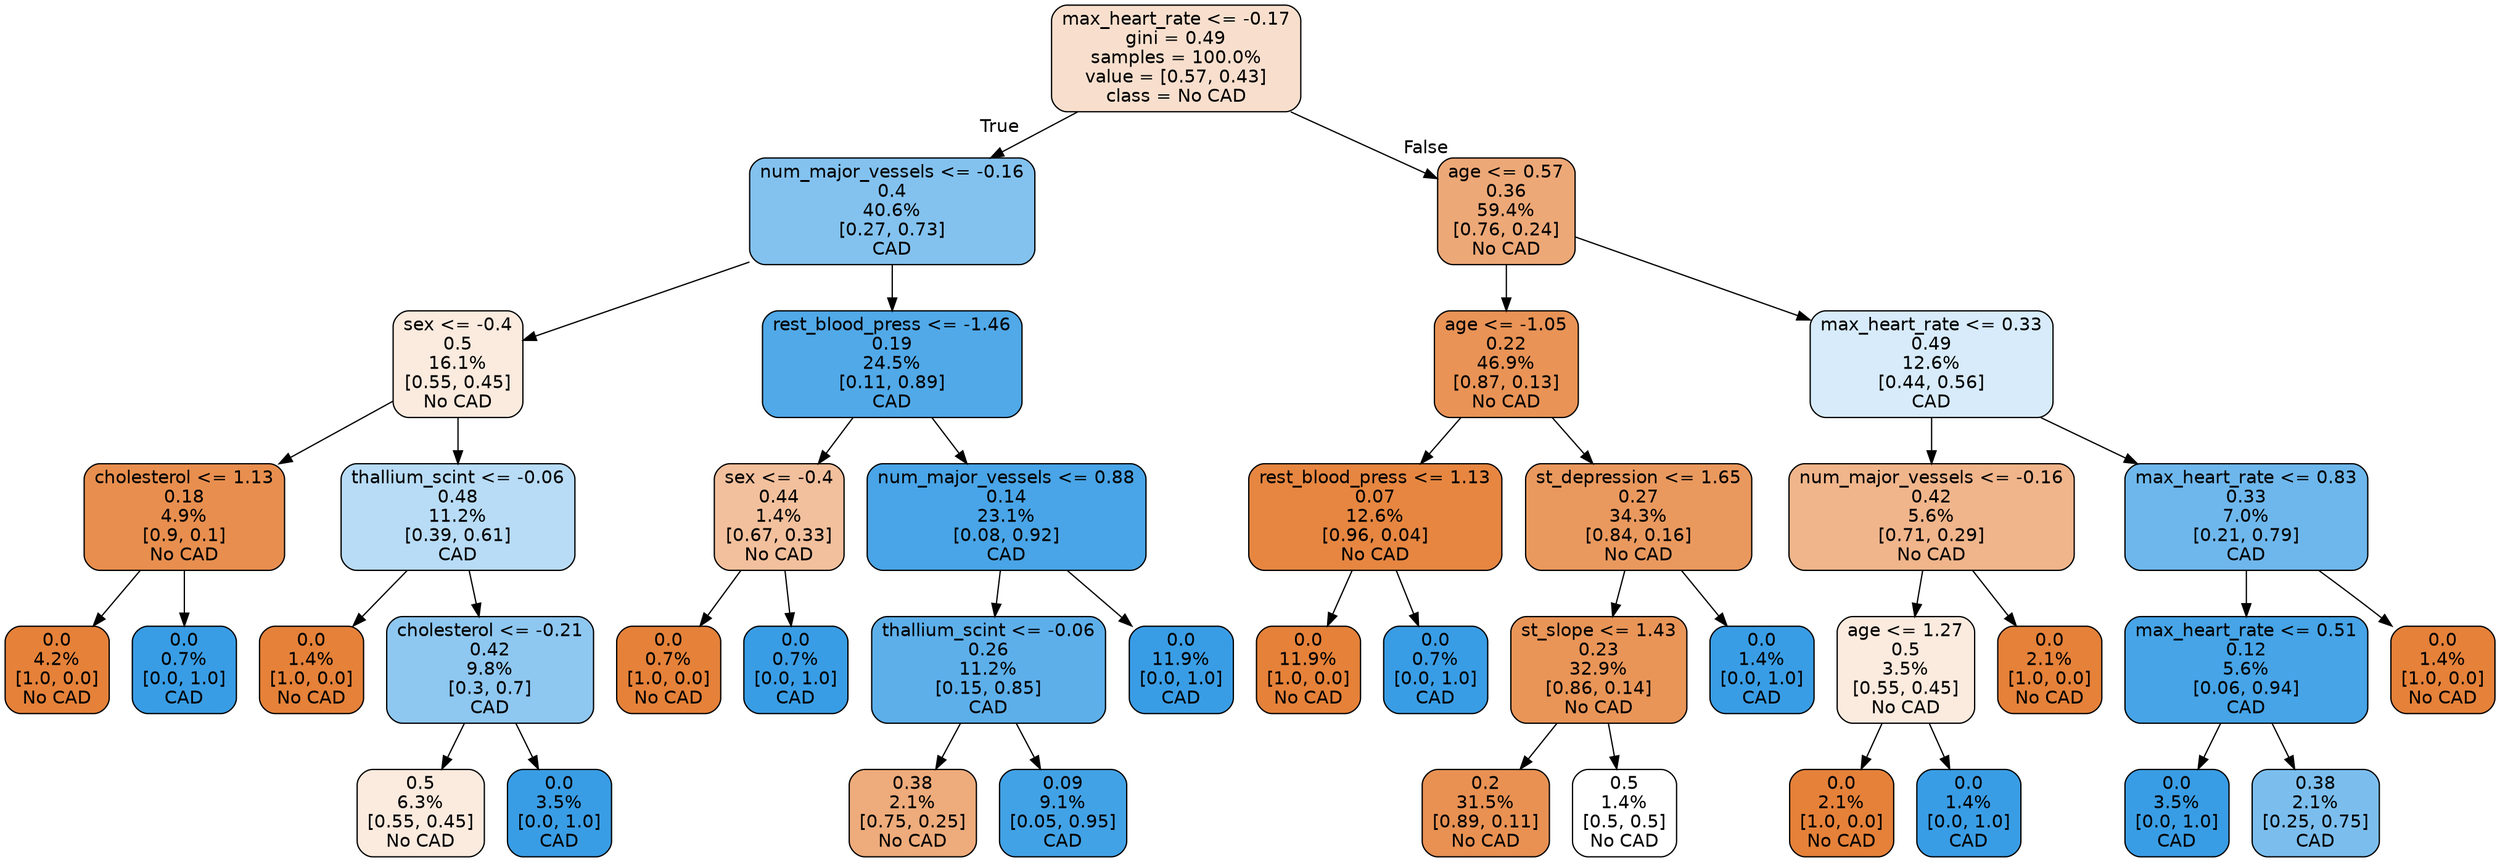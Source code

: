 digraph Tree {
node [shape=box, style="filled, rounded", color="black", fontname=helvetica] ;
edge [fontname=helvetica] ;
0 [label="max_heart_rate <= -0.17\ngini = 0.49\nsamples = 100.0%\nvalue = [0.57, 0.43]\nclass = No CAD", fillcolor="#f8dfcd"] ;
1 [label="num_major_vessels <= -0.16\n0.4\n40.6%\n[0.27, 0.73]\nCAD", fillcolor="#83c2ef"] ;
0 -> 1 [labeldistance=2.5, labelangle=45, headlabel="True"] ;
2 [label="sex <= -0.4\n0.5\n16.1%\n[0.55, 0.45]\nNo CAD", fillcolor="#fbeade"] ;
1 -> 2 ;
3 [label="cholesterol <= 1.13\n0.18\n4.9%\n[0.9, 0.1]\nNo CAD", fillcolor="#e88f4f"] ;
2 -> 3 ;
4 [label="0.0\n4.2%\n[1.0, 0.0]\nNo CAD", fillcolor="#e58139"] ;
3 -> 4 ;
5 [label="0.0\n0.7%\n[0.0, 1.0]\nCAD", fillcolor="#399de5"] ;
3 -> 5 ;
6 [label="thallium_scint <= -0.06\n0.48\n11.2%\n[0.39, 0.61]\nCAD", fillcolor="#b8dcf6"] ;
2 -> 6 ;
7 [label="0.0\n1.4%\n[1.0, 0.0]\nNo CAD", fillcolor="#e58139"] ;
6 -> 7 ;
8 [label="cholesterol <= -0.21\n0.42\n9.8%\n[0.3, 0.7]\nCAD", fillcolor="#8ec7f0"] ;
6 -> 8 ;
9 [label="0.5\n6.3%\n[0.55, 0.45]\nNo CAD", fillcolor="#fbeade"] ;
8 -> 9 ;
10 [label="0.0\n3.5%\n[0.0, 1.0]\nCAD", fillcolor="#399de5"] ;
8 -> 10 ;
11 [label="rest_blood_press <= -1.46\n0.19\n24.5%\n[0.11, 0.89]\nCAD", fillcolor="#51a9e8"] ;
1 -> 11 ;
12 [label="sex <= -0.4\n0.44\n1.4%\n[0.67, 0.33]\nNo CAD", fillcolor="#f2c09c"] ;
11 -> 12 ;
13 [label="0.0\n0.7%\n[1.0, 0.0]\nNo CAD", fillcolor="#e58139"] ;
12 -> 13 ;
14 [label="0.0\n0.7%\n[0.0, 1.0]\nCAD", fillcolor="#399de5"] ;
12 -> 14 ;
15 [label="num_major_vessels <= 0.88\n0.14\n23.1%\n[0.08, 0.92]\nCAD", fillcolor="#49a5e7"] ;
11 -> 15 ;
16 [label="thallium_scint <= -0.06\n0.26\n11.2%\n[0.15, 0.85]\nCAD", fillcolor="#5dafea"] ;
15 -> 16 ;
17 [label="0.38\n2.1%\n[0.75, 0.25]\nNo CAD", fillcolor="#eeab7b"] ;
16 -> 17 ;
18 [label="0.09\n9.1%\n[0.05, 0.95]\nCAD", fillcolor="#42a2e6"] ;
16 -> 18 ;
19 [label="0.0\n11.9%\n[0.0, 1.0]\nCAD", fillcolor="#399de5"] ;
15 -> 19 ;
20 [label="age <= 0.57\n0.36\n59.4%\n[0.76, 0.24]\nNo CAD", fillcolor="#eda877"] ;
0 -> 20 [labeldistance=2.5, labelangle=-45, headlabel="False"] ;
21 [label="age <= -1.05\n0.22\n46.9%\n[0.87, 0.13]\nNo CAD", fillcolor="#e99356"] ;
20 -> 21 ;
22 [label="rest_blood_press <= 1.13\n0.07\n12.6%\n[0.96, 0.04]\nNo CAD", fillcolor="#e68641"] ;
21 -> 22 ;
23 [label="0.0\n11.9%\n[1.0, 0.0]\nNo CAD", fillcolor="#e58139"] ;
22 -> 23 ;
24 [label="0.0\n0.7%\n[0.0, 1.0]\nCAD", fillcolor="#399de5"] ;
22 -> 24 ;
25 [label="st_depression <= 1.65\n0.27\n34.3%\n[0.84, 0.16]\nNo CAD", fillcolor="#ea995e"] ;
21 -> 25 ;
26 [label="st_slope <= 1.43\n0.23\n32.9%\n[0.86, 0.14]\nNo CAD", fillcolor="#e99558"] ;
25 -> 26 ;
27 [label="0.2\n31.5%\n[0.89, 0.11]\nNo CAD", fillcolor="#e89153"] ;
26 -> 27 ;
28 [label="0.5\n1.4%\n[0.5, 0.5]\nNo CAD", fillcolor="#ffffff"] ;
26 -> 28 ;
29 [label="0.0\n1.4%\n[0.0, 1.0]\nCAD", fillcolor="#399de5"] ;
25 -> 29 ;
30 [label="max_heart_rate <= 0.33\n0.49\n12.6%\n[0.44, 0.56]\nCAD", fillcolor="#d7ebfa"] ;
20 -> 30 ;
31 [label="num_major_vessels <= -0.16\n0.42\n5.6%\n[0.71, 0.29]\nNo CAD", fillcolor="#f0b58b"] ;
30 -> 31 ;
32 [label="age <= 1.27\n0.5\n3.5%\n[0.55, 0.45]\nNo CAD", fillcolor="#fbeade"] ;
31 -> 32 ;
33 [label="0.0\n2.1%\n[1.0, 0.0]\nNo CAD", fillcolor="#e58139"] ;
32 -> 33 ;
34 [label="0.0\n1.4%\n[0.0, 1.0]\nCAD", fillcolor="#399de5"] ;
32 -> 34 ;
35 [label="0.0\n2.1%\n[1.0, 0.0]\nNo CAD", fillcolor="#e58139"] ;
31 -> 35 ;
36 [label="max_heart_rate <= 0.83\n0.33\n7.0%\n[0.21, 0.79]\nCAD", fillcolor="#6eb7ec"] ;
30 -> 36 ;
37 [label="max_heart_rate <= 0.51\n0.12\n5.6%\n[0.06, 0.94]\nCAD", fillcolor="#46a4e7"] ;
36 -> 37 ;
38 [label="0.0\n3.5%\n[0.0, 1.0]\nCAD", fillcolor="#399de5"] ;
37 -> 38 ;
39 [label="0.38\n2.1%\n[0.25, 0.75]\nCAD", fillcolor="#7bbeee"] ;
37 -> 39 ;
40 [label="0.0\n1.4%\n[1.0, 0.0]\nNo CAD", fillcolor="#e58139"] ;
36 -> 40 ;
}
